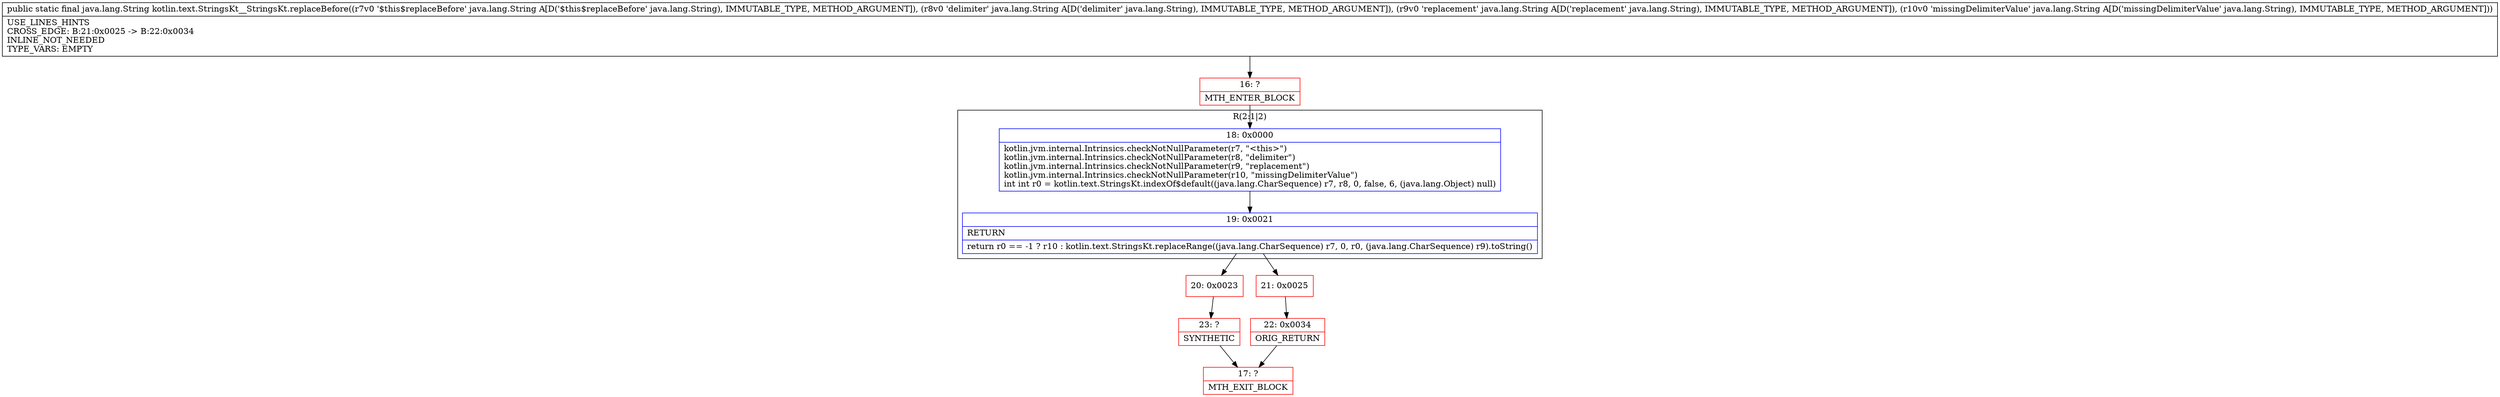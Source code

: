 digraph "CFG forkotlin.text.StringsKt__StringsKt.replaceBefore(Ljava\/lang\/String;Ljava\/lang\/String;Ljava\/lang\/String;Ljava\/lang\/String;)Ljava\/lang\/String;" {
subgraph cluster_Region_1203800768 {
label = "R(2:1|2)";
node [shape=record,color=blue];
Node_18 [shape=record,label="{18\:\ 0x0000|kotlin.jvm.internal.Intrinsics.checkNotNullParameter(r7, \"\<this\>\")\lkotlin.jvm.internal.Intrinsics.checkNotNullParameter(r8, \"delimiter\")\lkotlin.jvm.internal.Intrinsics.checkNotNullParameter(r9, \"replacement\")\lkotlin.jvm.internal.Intrinsics.checkNotNullParameter(r10, \"missingDelimiterValue\")\lint int r0 = kotlin.text.StringsKt.indexOf$default((java.lang.CharSequence) r7, r8, 0, false, 6, (java.lang.Object) null)\l}"];
Node_19 [shape=record,label="{19\:\ 0x0021|RETURN\l|return r0 == \-1 ? r10 : kotlin.text.StringsKt.replaceRange((java.lang.CharSequence) r7, 0, r0, (java.lang.CharSequence) r9).toString()\l}"];
}
Node_16 [shape=record,color=red,label="{16\:\ ?|MTH_ENTER_BLOCK\l}"];
Node_20 [shape=record,color=red,label="{20\:\ 0x0023}"];
Node_23 [shape=record,color=red,label="{23\:\ ?|SYNTHETIC\l}"];
Node_17 [shape=record,color=red,label="{17\:\ ?|MTH_EXIT_BLOCK\l}"];
Node_21 [shape=record,color=red,label="{21\:\ 0x0025}"];
Node_22 [shape=record,color=red,label="{22\:\ 0x0034|ORIG_RETURN\l}"];
MethodNode[shape=record,label="{public static final java.lang.String kotlin.text.StringsKt__StringsKt.replaceBefore((r7v0 '$this$replaceBefore' java.lang.String A[D('$this$replaceBefore' java.lang.String), IMMUTABLE_TYPE, METHOD_ARGUMENT]), (r8v0 'delimiter' java.lang.String A[D('delimiter' java.lang.String), IMMUTABLE_TYPE, METHOD_ARGUMENT]), (r9v0 'replacement' java.lang.String A[D('replacement' java.lang.String), IMMUTABLE_TYPE, METHOD_ARGUMENT]), (r10v0 'missingDelimiterValue' java.lang.String A[D('missingDelimiterValue' java.lang.String), IMMUTABLE_TYPE, METHOD_ARGUMENT]))  | USE_LINES_HINTS\lCROSS_EDGE: B:21:0x0025 \-\> B:22:0x0034\lINLINE_NOT_NEEDED\lTYPE_VARS: EMPTY\l}"];
MethodNode -> Node_16;Node_18 -> Node_19;
Node_19 -> Node_20;
Node_19 -> Node_21;
Node_16 -> Node_18;
Node_20 -> Node_23;
Node_23 -> Node_17;
Node_21 -> Node_22;
Node_22 -> Node_17;
}

